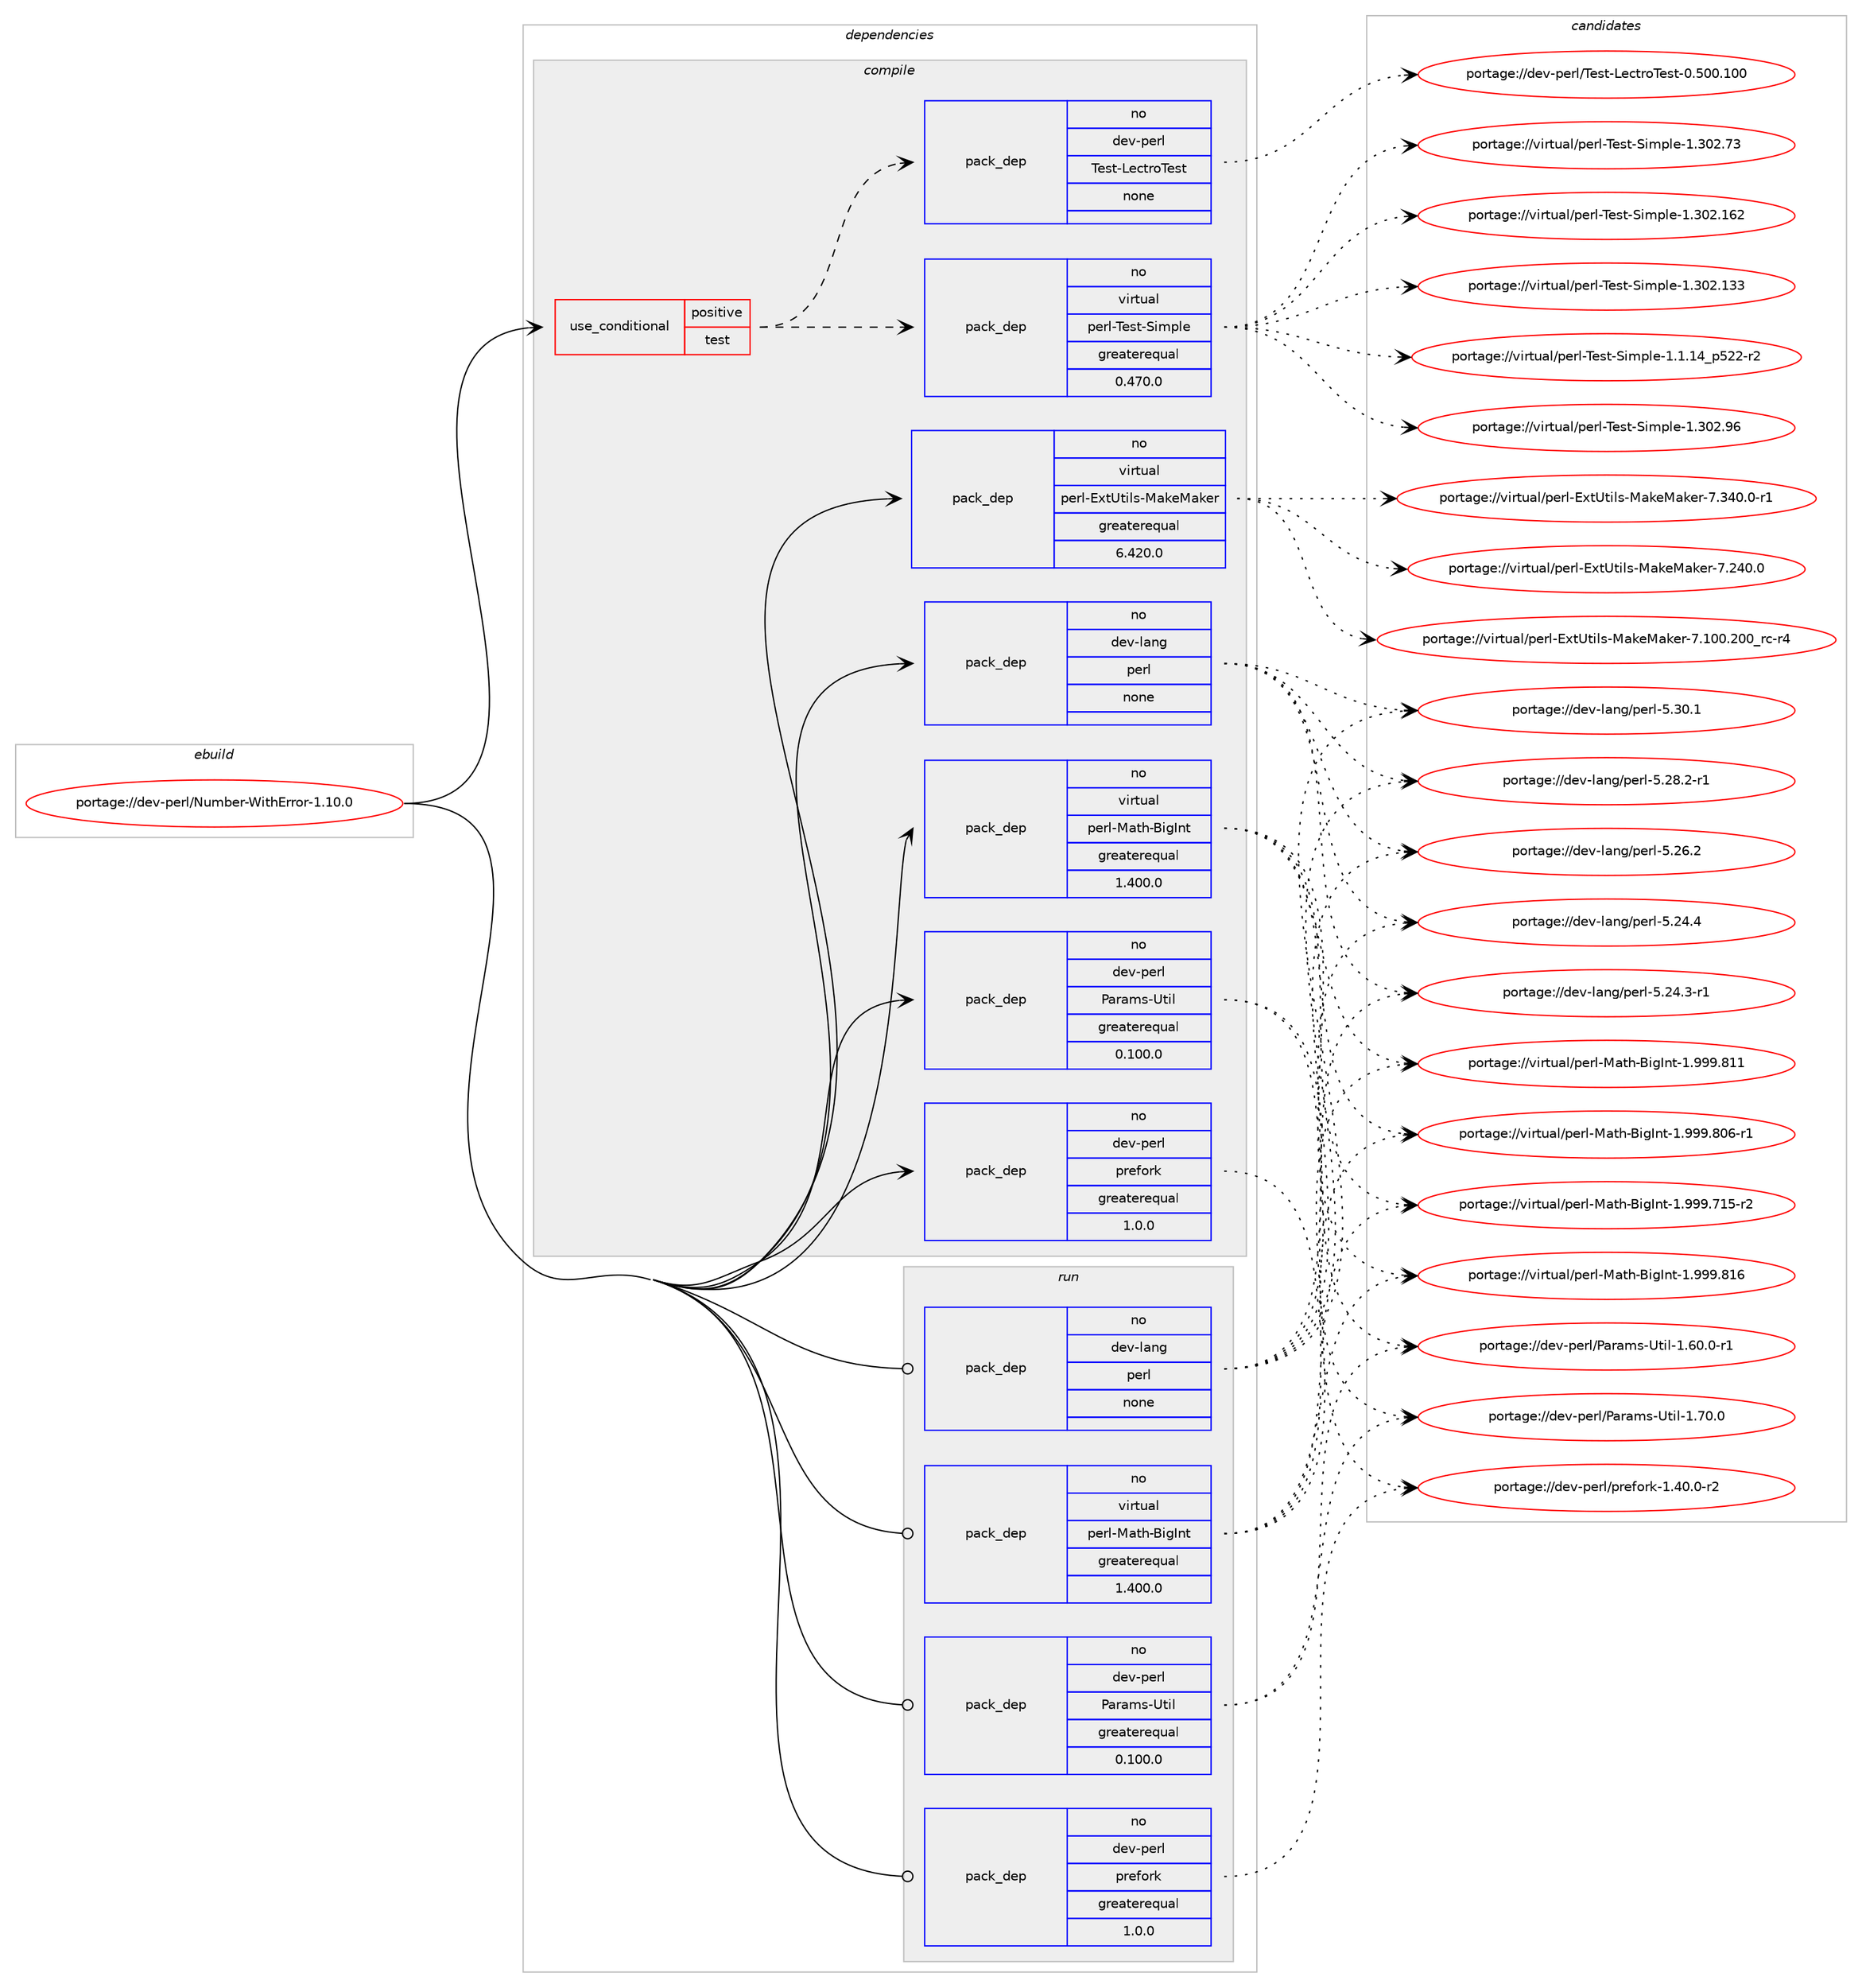 digraph prolog {

# *************
# Graph options
# *************

newrank=true;
concentrate=true;
compound=true;
graph [rankdir=LR,fontname=Helvetica,fontsize=10,ranksep=1.5];#, ranksep=2.5, nodesep=0.2];
edge  [arrowhead=vee];
node  [fontname=Helvetica,fontsize=10];

# **********
# The ebuild
# **********

subgraph cluster_leftcol {
color=gray;
rank=same;
label=<<i>ebuild</i>>;
id [label="portage://dev-perl/Number-WithError-1.10.0", color=red, width=4, href="../dev-perl/Number-WithError-1.10.0.svg"];
}

# ****************
# The dependencies
# ****************

subgraph cluster_midcol {
color=gray;
label=<<i>dependencies</i>>;
subgraph cluster_compile {
fillcolor="#eeeeee";
style=filled;
label=<<i>compile</i>>;
subgraph cond121715 {
dependency485832 [label=<<TABLE BORDER="0" CELLBORDER="1" CELLSPACING="0" CELLPADDING="4"><TR><TD ROWSPAN="3" CELLPADDING="10">use_conditional</TD></TR><TR><TD>positive</TD></TR><TR><TD>test</TD></TR></TABLE>>, shape=none, color=red];
subgraph pack359045 {
dependency485833 [label=<<TABLE BORDER="0" CELLBORDER="1" CELLSPACING="0" CELLPADDING="4" WIDTH="220"><TR><TD ROWSPAN="6" CELLPADDING="30">pack_dep</TD></TR><TR><TD WIDTH="110">no</TD></TR><TR><TD>dev-perl</TD></TR><TR><TD>Test-LectroTest</TD></TR><TR><TD>none</TD></TR><TR><TD></TD></TR></TABLE>>, shape=none, color=blue];
}
dependency485832:e -> dependency485833:w [weight=20,style="dashed",arrowhead="vee"];
subgraph pack359046 {
dependency485834 [label=<<TABLE BORDER="0" CELLBORDER="1" CELLSPACING="0" CELLPADDING="4" WIDTH="220"><TR><TD ROWSPAN="6" CELLPADDING="30">pack_dep</TD></TR><TR><TD WIDTH="110">no</TD></TR><TR><TD>virtual</TD></TR><TR><TD>perl-Test-Simple</TD></TR><TR><TD>greaterequal</TD></TR><TR><TD>0.470.0</TD></TR></TABLE>>, shape=none, color=blue];
}
dependency485832:e -> dependency485834:w [weight=20,style="dashed",arrowhead="vee"];
}
id:e -> dependency485832:w [weight=20,style="solid",arrowhead="vee"];
subgraph pack359047 {
dependency485835 [label=<<TABLE BORDER="0" CELLBORDER="1" CELLSPACING="0" CELLPADDING="4" WIDTH="220"><TR><TD ROWSPAN="6" CELLPADDING="30">pack_dep</TD></TR><TR><TD WIDTH="110">no</TD></TR><TR><TD>dev-lang</TD></TR><TR><TD>perl</TD></TR><TR><TD>none</TD></TR><TR><TD></TD></TR></TABLE>>, shape=none, color=blue];
}
id:e -> dependency485835:w [weight=20,style="solid",arrowhead="vee"];
subgraph pack359048 {
dependency485836 [label=<<TABLE BORDER="0" CELLBORDER="1" CELLSPACING="0" CELLPADDING="4" WIDTH="220"><TR><TD ROWSPAN="6" CELLPADDING="30">pack_dep</TD></TR><TR><TD WIDTH="110">no</TD></TR><TR><TD>dev-perl</TD></TR><TR><TD>Params-Util</TD></TR><TR><TD>greaterequal</TD></TR><TR><TD>0.100.0</TD></TR></TABLE>>, shape=none, color=blue];
}
id:e -> dependency485836:w [weight=20,style="solid",arrowhead="vee"];
subgraph pack359049 {
dependency485837 [label=<<TABLE BORDER="0" CELLBORDER="1" CELLSPACING="0" CELLPADDING="4" WIDTH="220"><TR><TD ROWSPAN="6" CELLPADDING="30">pack_dep</TD></TR><TR><TD WIDTH="110">no</TD></TR><TR><TD>dev-perl</TD></TR><TR><TD>prefork</TD></TR><TR><TD>greaterequal</TD></TR><TR><TD>1.0.0</TD></TR></TABLE>>, shape=none, color=blue];
}
id:e -> dependency485837:w [weight=20,style="solid",arrowhead="vee"];
subgraph pack359050 {
dependency485838 [label=<<TABLE BORDER="0" CELLBORDER="1" CELLSPACING="0" CELLPADDING="4" WIDTH="220"><TR><TD ROWSPAN="6" CELLPADDING="30">pack_dep</TD></TR><TR><TD WIDTH="110">no</TD></TR><TR><TD>virtual</TD></TR><TR><TD>perl-ExtUtils-MakeMaker</TD></TR><TR><TD>greaterequal</TD></TR><TR><TD>6.420.0</TD></TR></TABLE>>, shape=none, color=blue];
}
id:e -> dependency485838:w [weight=20,style="solid",arrowhead="vee"];
subgraph pack359051 {
dependency485839 [label=<<TABLE BORDER="0" CELLBORDER="1" CELLSPACING="0" CELLPADDING="4" WIDTH="220"><TR><TD ROWSPAN="6" CELLPADDING="30">pack_dep</TD></TR><TR><TD WIDTH="110">no</TD></TR><TR><TD>virtual</TD></TR><TR><TD>perl-Math-BigInt</TD></TR><TR><TD>greaterequal</TD></TR><TR><TD>1.400.0</TD></TR></TABLE>>, shape=none, color=blue];
}
id:e -> dependency485839:w [weight=20,style="solid",arrowhead="vee"];
}
subgraph cluster_compileandrun {
fillcolor="#eeeeee";
style=filled;
label=<<i>compile and run</i>>;
}
subgraph cluster_run {
fillcolor="#eeeeee";
style=filled;
label=<<i>run</i>>;
subgraph pack359052 {
dependency485840 [label=<<TABLE BORDER="0" CELLBORDER="1" CELLSPACING="0" CELLPADDING="4" WIDTH="220"><TR><TD ROWSPAN="6" CELLPADDING="30">pack_dep</TD></TR><TR><TD WIDTH="110">no</TD></TR><TR><TD>dev-lang</TD></TR><TR><TD>perl</TD></TR><TR><TD>none</TD></TR><TR><TD></TD></TR></TABLE>>, shape=none, color=blue];
}
id:e -> dependency485840:w [weight=20,style="solid",arrowhead="odot"];
subgraph pack359053 {
dependency485841 [label=<<TABLE BORDER="0" CELLBORDER="1" CELLSPACING="0" CELLPADDING="4" WIDTH="220"><TR><TD ROWSPAN="6" CELLPADDING="30">pack_dep</TD></TR><TR><TD WIDTH="110">no</TD></TR><TR><TD>dev-perl</TD></TR><TR><TD>Params-Util</TD></TR><TR><TD>greaterequal</TD></TR><TR><TD>0.100.0</TD></TR></TABLE>>, shape=none, color=blue];
}
id:e -> dependency485841:w [weight=20,style="solid",arrowhead="odot"];
subgraph pack359054 {
dependency485842 [label=<<TABLE BORDER="0" CELLBORDER="1" CELLSPACING="0" CELLPADDING="4" WIDTH="220"><TR><TD ROWSPAN="6" CELLPADDING="30">pack_dep</TD></TR><TR><TD WIDTH="110">no</TD></TR><TR><TD>dev-perl</TD></TR><TR><TD>prefork</TD></TR><TR><TD>greaterequal</TD></TR><TR><TD>1.0.0</TD></TR></TABLE>>, shape=none, color=blue];
}
id:e -> dependency485842:w [weight=20,style="solid",arrowhead="odot"];
subgraph pack359055 {
dependency485843 [label=<<TABLE BORDER="0" CELLBORDER="1" CELLSPACING="0" CELLPADDING="4" WIDTH="220"><TR><TD ROWSPAN="6" CELLPADDING="30">pack_dep</TD></TR><TR><TD WIDTH="110">no</TD></TR><TR><TD>virtual</TD></TR><TR><TD>perl-Math-BigInt</TD></TR><TR><TD>greaterequal</TD></TR><TR><TD>1.400.0</TD></TR></TABLE>>, shape=none, color=blue];
}
id:e -> dependency485843:w [weight=20,style="solid",arrowhead="odot"];
}
}

# **************
# The candidates
# **************

subgraph cluster_choices {
rank=same;
color=gray;
label=<<i>candidates</i>>;

subgraph choice359045 {
color=black;
nodesep=1;
choice1001011184511210111410847841011151164576101991161141118410111511645484653484846494848 [label="portage://dev-perl/Test-LectroTest-0.500.100", color=red, width=4,href="../dev-perl/Test-LectroTest-0.500.100.svg"];
dependency485833:e -> choice1001011184511210111410847841011151164576101991161141118410111511645484653484846494848:w [style=dotted,weight="100"];
}
subgraph choice359046 {
color=black;
nodesep=1;
choice118105114116117971084711210111410845841011151164583105109112108101454946514850465754 [label="portage://virtual/perl-Test-Simple-1.302.96", color=red, width=4,href="../virtual/perl-Test-Simple-1.302.96.svg"];
choice118105114116117971084711210111410845841011151164583105109112108101454946514850465551 [label="portage://virtual/perl-Test-Simple-1.302.73", color=red, width=4,href="../virtual/perl-Test-Simple-1.302.73.svg"];
choice11810511411611797108471121011141084584101115116458310510911210810145494651485046495450 [label="portage://virtual/perl-Test-Simple-1.302.162", color=red, width=4,href="../virtual/perl-Test-Simple-1.302.162.svg"];
choice11810511411611797108471121011141084584101115116458310510911210810145494651485046495151 [label="portage://virtual/perl-Test-Simple-1.302.133", color=red, width=4,href="../virtual/perl-Test-Simple-1.302.133.svg"];
choice11810511411611797108471121011141084584101115116458310510911210810145494649464952951125350504511450 [label="portage://virtual/perl-Test-Simple-1.1.14_p522-r2", color=red, width=4,href="../virtual/perl-Test-Simple-1.1.14_p522-r2.svg"];
dependency485834:e -> choice118105114116117971084711210111410845841011151164583105109112108101454946514850465754:w [style=dotted,weight="100"];
dependency485834:e -> choice118105114116117971084711210111410845841011151164583105109112108101454946514850465551:w [style=dotted,weight="100"];
dependency485834:e -> choice11810511411611797108471121011141084584101115116458310510911210810145494651485046495450:w [style=dotted,weight="100"];
dependency485834:e -> choice11810511411611797108471121011141084584101115116458310510911210810145494651485046495151:w [style=dotted,weight="100"];
dependency485834:e -> choice11810511411611797108471121011141084584101115116458310510911210810145494649464952951125350504511450:w [style=dotted,weight="100"];
}
subgraph choice359047 {
color=black;
nodesep=1;
choice10010111845108971101034711210111410845534651484649 [label="portage://dev-lang/perl-5.30.1", color=red, width=4,href="../dev-lang/perl-5.30.1.svg"];
choice100101118451089711010347112101114108455346505646504511449 [label="portage://dev-lang/perl-5.28.2-r1", color=red, width=4,href="../dev-lang/perl-5.28.2-r1.svg"];
choice10010111845108971101034711210111410845534650544650 [label="portage://dev-lang/perl-5.26.2", color=red, width=4,href="../dev-lang/perl-5.26.2.svg"];
choice10010111845108971101034711210111410845534650524652 [label="portage://dev-lang/perl-5.24.4", color=red, width=4,href="../dev-lang/perl-5.24.4.svg"];
choice100101118451089711010347112101114108455346505246514511449 [label="portage://dev-lang/perl-5.24.3-r1", color=red, width=4,href="../dev-lang/perl-5.24.3-r1.svg"];
dependency485835:e -> choice10010111845108971101034711210111410845534651484649:w [style=dotted,weight="100"];
dependency485835:e -> choice100101118451089711010347112101114108455346505646504511449:w [style=dotted,weight="100"];
dependency485835:e -> choice10010111845108971101034711210111410845534650544650:w [style=dotted,weight="100"];
dependency485835:e -> choice10010111845108971101034711210111410845534650524652:w [style=dotted,weight="100"];
dependency485835:e -> choice100101118451089711010347112101114108455346505246514511449:w [style=dotted,weight="100"];
}
subgraph choice359048 {
color=black;
nodesep=1;
choice1001011184511210111410847809711497109115458511610510845494655484648 [label="portage://dev-perl/Params-Util-1.70.0", color=red, width=4,href="../dev-perl/Params-Util-1.70.0.svg"];
choice10010111845112101114108478097114971091154585116105108454946544846484511449 [label="portage://dev-perl/Params-Util-1.60.0-r1", color=red, width=4,href="../dev-perl/Params-Util-1.60.0-r1.svg"];
dependency485836:e -> choice1001011184511210111410847809711497109115458511610510845494655484648:w [style=dotted,weight="100"];
dependency485836:e -> choice10010111845112101114108478097114971091154585116105108454946544846484511449:w [style=dotted,weight="100"];
}
subgraph choice359049 {
color=black;
nodesep=1;
choice1001011184511210111410847112114101102111114107454946524846484511450 [label="portage://dev-perl/prefork-1.40.0-r2", color=red, width=4,href="../dev-perl/prefork-1.40.0-r2.svg"];
dependency485837:e -> choice1001011184511210111410847112114101102111114107454946524846484511450:w [style=dotted,weight="100"];
}
subgraph choice359050 {
color=black;
nodesep=1;
choice1181051141161179710847112101114108456912011685116105108115457797107101779710710111445554651524846484511449 [label="portage://virtual/perl-ExtUtils-MakeMaker-7.340.0-r1", color=red, width=4,href="../virtual/perl-ExtUtils-MakeMaker-7.340.0-r1.svg"];
choice118105114116117971084711210111410845691201168511610510811545779710710177971071011144555465052484648 [label="portage://virtual/perl-ExtUtils-MakeMaker-7.240.0", color=red, width=4,href="../virtual/perl-ExtUtils-MakeMaker-7.240.0.svg"];
choice118105114116117971084711210111410845691201168511610510811545779710710177971071011144555464948484650484895114994511452 [label="portage://virtual/perl-ExtUtils-MakeMaker-7.100.200_rc-r4", color=red, width=4,href="../virtual/perl-ExtUtils-MakeMaker-7.100.200_rc-r4.svg"];
dependency485838:e -> choice1181051141161179710847112101114108456912011685116105108115457797107101779710710111445554651524846484511449:w [style=dotted,weight="100"];
dependency485838:e -> choice118105114116117971084711210111410845691201168511610510811545779710710177971071011144555465052484648:w [style=dotted,weight="100"];
dependency485838:e -> choice118105114116117971084711210111410845691201168511610510811545779710710177971071011144555464948484650484895114994511452:w [style=dotted,weight="100"];
}
subgraph choice359051 {
color=black;
nodesep=1;
choice118105114116117971084711210111410845779711610445661051037311011645494657575746564954 [label="portage://virtual/perl-Math-BigInt-1.999.816", color=red, width=4,href="../virtual/perl-Math-BigInt-1.999.816.svg"];
choice118105114116117971084711210111410845779711610445661051037311011645494657575746564949 [label="portage://virtual/perl-Math-BigInt-1.999.811", color=red, width=4,href="../virtual/perl-Math-BigInt-1.999.811.svg"];
choice1181051141161179710847112101114108457797116104456610510373110116454946575757465648544511449 [label="portage://virtual/perl-Math-BigInt-1.999.806-r1", color=red, width=4,href="../virtual/perl-Math-BigInt-1.999.806-r1.svg"];
choice1181051141161179710847112101114108457797116104456610510373110116454946575757465549534511450 [label="portage://virtual/perl-Math-BigInt-1.999.715-r2", color=red, width=4,href="../virtual/perl-Math-BigInt-1.999.715-r2.svg"];
dependency485839:e -> choice118105114116117971084711210111410845779711610445661051037311011645494657575746564954:w [style=dotted,weight="100"];
dependency485839:e -> choice118105114116117971084711210111410845779711610445661051037311011645494657575746564949:w [style=dotted,weight="100"];
dependency485839:e -> choice1181051141161179710847112101114108457797116104456610510373110116454946575757465648544511449:w [style=dotted,weight="100"];
dependency485839:e -> choice1181051141161179710847112101114108457797116104456610510373110116454946575757465549534511450:w [style=dotted,weight="100"];
}
subgraph choice359052 {
color=black;
nodesep=1;
choice10010111845108971101034711210111410845534651484649 [label="portage://dev-lang/perl-5.30.1", color=red, width=4,href="../dev-lang/perl-5.30.1.svg"];
choice100101118451089711010347112101114108455346505646504511449 [label="portage://dev-lang/perl-5.28.2-r1", color=red, width=4,href="../dev-lang/perl-5.28.2-r1.svg"];
choice10010111845108971101034711210111410845534650544650 [label="portage://dev-lang/perl-5.26.2", color=red, width=4,href="../dev-lang/perl-5.26.2.svg"];
choice10010111845108971101034711210111410845534650524652 [label="portage://dev-lang/perl-5.24.4", color=red, width=4,href="../dev-lang/perl-5.24.4.svg"];
choice100101118451089711010347112101114108455346505246514511449 [label="portage://dev-lang/perl-5.24.3-r1", color=red, width=4,href="../dev-lang/perl-5.24.3-r1.svg"];
dependency485840:e -> choice10010111845108971101034711210111410845534651484649:w [style=dotted,weight="100"];
dependency485840:e -> choice100101118451089711010347112101114108455346505646504511449:w [style=dotted,weight="100"];
dependency485840:e -> choice10010111845108971101034711210111410845534650544650:w [style=dotted,weight="100"];
dependency485840:e -> choice10010111845108971101034711210111410845534650524652:w [style=dotted,weight="100"];
dependency485840:e -> choice100101118451089711010347112101114108455346505246514511449:w [style=dotted,weight="100"];
}
subgraph choice359053 {
color=black;
nodesep=1;
choice1001011184511210111410847809711497109115458511610510845494655484648 [label="portage://dev-perl/Params-Util-1.70.0", color=red, width=4,href="../dev-perl/Params-Util-1.70.0.svg"];
choice10010111845112101114108478097114971091154585116105108454946544846484511449 [label="portage://dev-perl/Params-Util-1.60.0-r1", color=red, width=4,href="../dev-perl/Params-Util-1.60.0-r1.svg"];
dependency485841:e -> choice1001011184511210111410847809711497109115458511610510845494655484648:w [style=dotted,weight="100"];
dependency485841:e -> choice10010111845112101114108478097114971091154585116105108454946544846484511449:w [style=dotted,weight="100"];
}
subgraph choice359054 {
color=black;
nodesep=1;
choice1001011184511210111410847112114101102111114107454946524846484511450 [label="portage://dev-perl/prefork-1.40.0-r2", color=red, width=4,href="../dev-perl/prefork-1.40.0-r2.svg"];
dependency485842:e -> choice1001011184511210111410847112114101102111114107454946524846484511450:w [style=dotted,weight="100"];
}
subgraph choice359055 {
color=black;
nodesep=1;
choice118105114116117971084711210111410845779711610445661051037311011645494657575746564954 [label="portage://virtual/perl-Math-BigInt-1.999.816", color=red, width=4,href="../virtual/perl-Math-BigInt-1.999.816.svg"];
choice118105114116117971084711210111410845779711610445661051037311011645494657575746564949 [label="portage://virtual/perl-Math-BigInt-1.999.811", color=red, width=4,href="../virtual/perl-Math-BigInt-1.999.811.svg"];
choice1181051141161179710847112101114108457797116104456610510373110116454946575757465648544511449 [label="portage://virtual/perl-Math-BigInt-1.999.806-r1", color=red, width=4,href="../virtual/perl-Math-BigInt-1.999.806-r1.svg"];
choice1181051141161179710847112101114108457797116104456610510373110116454946575757465549534511450 [label="portage://virtual/perl-Math-BigInt-1.999.715-r2", color=red, width=4,href="../virtual/perl-Math-BigInt-1.999.715-r2.svg"];
dependency485843:e -> choice118105114116117971084711210111410845779711610445661051037311011645494657575746564954:w [style=dotted,weight="100"];
dependency485843:e -> choice118105114116117971084711210111410845779711610445661051037311011645494657575746564949:w [style=dotted,weight="100"];
dependency485843:e -> choice1181051141161179710847112101114108457797116104456610510373110116454946575757465648544511449:w [style=dotted,weight="100"];
dependency485843:e -> choice1181051141161179710847112101114108457797116104456610510373110116454946575757465549534511450:w [style=dotted,weight="100"];
}
}

}
